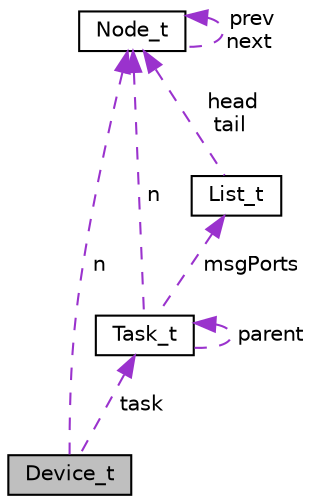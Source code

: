 digraph "Device_t"
{
  edge [fontname="Helvetica",fontsize="10",labelfontname="Helvetica",labelfontsize="10"];
  node [fontname="Helvetica",fontsize="10",shape=record];
  Node1 [label="Device_t",height=0.2,width=0.4,color="black", fillcolor="grey75", style="filled", fontcolor="black"];
  Node2 -> Node1 [dir="back",color="darkorchid3",fontsize="10",style="dashed",label=" n" ,fontname="Helvetica"];
  Node2 [label="Node_t",height=0.2,width=0.4,color="black", fillcolor="white", style="filled",URL="$structNode__t.html",tooltip="A node in a doubly linked list. "];
  Node2 -> Node2 [dir="back",color="darkorchid3",fontsize="10",style="dashed",label=" prev\nnext" ,fontname="Helvetica"];
  Node3 -> Node1 [dir="back",color="darkorchid3",fontsize="10",style="dashed",label=" task" ,fontname="Helvetica"];
  Node3 [label="Task_t",height=0.2,width=0.4,color="black", fillcolor="white", style="filled",URL="$structTask__t.html"];
  Node4 -> Node3 [dir="back",color="darkorchid3",fontsize="10",style="dashed",label=" msgPorts" ,fontname="Helvetica"];
  Node4 [label="List_t",height=0.2,width=0.4,color="black", fillcolor="white", style="filled",URL="$structList__t.html",tooltip="A doubly linked list. "];
  Node2 -> Node4 [dir="back",color="darkorchid3",fontsize="10",style="dashed",label=" head\ntail" ,fontname="Helvetica"];
  Node2 -> Node3 [dir="back",color="darkorchid3",fontsize="10",style="dashed",label=" n" ,fontname="Helvetica"];
  Node3 -> Node3 [dir="back",color="darkorchid3",fontsize="10",style="dashed",label=" parent" ,fontname="Helvetica"];
}

